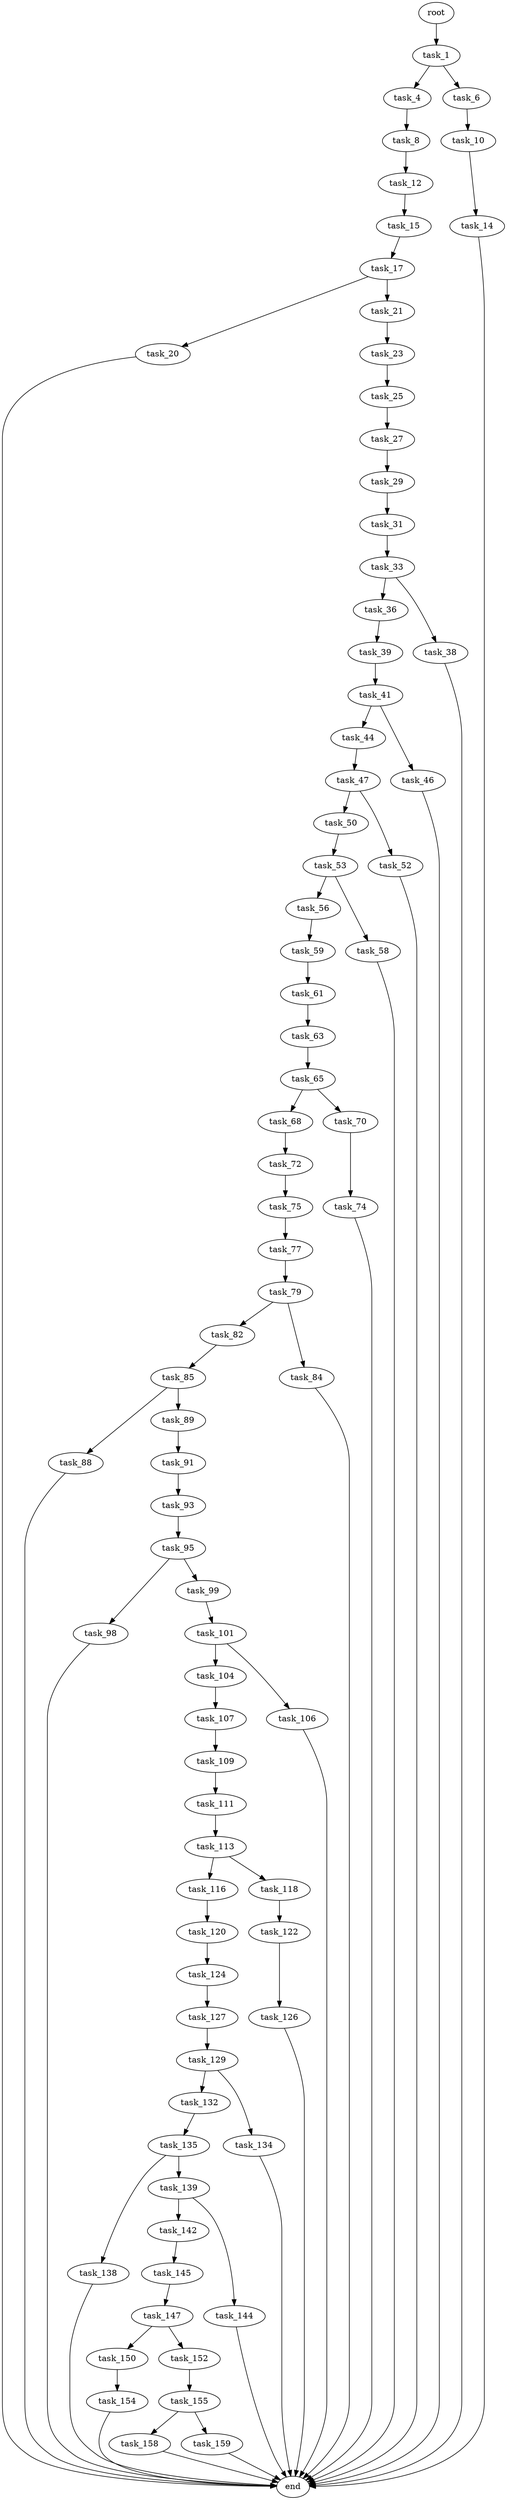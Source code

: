 digraph G {
  root [size="0.000000"];
  task_1 [size="118491117300.000000"];
  task_4 [size="134217728000.000000"];
  task_6 [size="22209357387.000000"];
  task_8 [size="192985261213.000000"];
  task_10 [size="15632463750.000000"];
  task_12 [size="134217728000.000000"];
  task_14 [size="368293445632.000000"];
  task_15 [size="11548434818.000000"];
  end [size="0.000000"];
  task_17 [size="182653130796.000000"];
  task_20 [size="505420490952.000000"];
  task_21 [size="103828530096.000000"];
  task_23 [size="177551606340.000000"];
  task_25 [size="134217728000.000000"];
  task_27 [size="12981507465.000000"];
  task_29 [size="264814368739.000000"];
  task_31 [size="73364734453.000000"];
  task_33 [size="1073741824000.000000"];
  task_36 [size="188093589164.000000"];
  task_38 [size="231928233984.000000"];
  task_39 [size="2728356441.000000"];
  task_41 [size="1816856570.000000"];
  task_44 [size="1029183437450.000000"];
  task_46 [size="46244038558.000000"];
  task_47 [size="68719476736.000000"];
  task_50 [size="270440365368.000000"];
  task_52 [size="6563683691.000000"];
  task_53 [size="2730474346.000000"];
  task_56 [size="782757789696.000000"];
  task_58 [size="549755813888.000000"];
  task_59 [size="368293445632.000000"];
  task_61 [size="47123252084.000000"];
  task_63 [size="8589934592.000000"];
  task_65 [size="363044676542.000000"];
  task_68 [size="2750319300.000000"];
  task_70 [size="236409002167.000000"];
  task_72 [size="782757789696.000000"];
  task_74 [size="51121528681.000000"];
  task_75 [size="8589934592.000000"];
  task_77 [size="1187642269.000000"];
  task_79 [size="824014140872.000000"];
  task_82 [size="871622205376.000000"];
  task_84 [size="23084049398.000000"];
  task_85 [size="462319213276.000000"];
  task_88 [size="782757789696.000000"];
  task_89 [size="43958787353.000000"];
  task_91 [size="7760400224.000000"];
  task_93 [size="44132482419.000000"];
  task_95 [size="282022757294.000000"];
  task_98 [size="549755813888.000000"];
  task_99 [size="509100364538.000000"];
  task_101 [size="969234061641.000000"];
  task_104 [size="139944061596.000000"];
  task_106 [size="231928233984.000000"];
  task_107 [size="1009704660406.000000"];
  task_109 [size="153032523095.000000"];
  task_111 [size="85309248776.000000"];
  task_113 [size="332307675804.000000"];
  task_116 [size="296147858535.000000"];
  task_118 [size="368293445632.000000"];
  task_120 [size="134217728000.000000"];
  task_122 [size="68719476736.000000"];
  task_124 [size="847662093544.000000"];
  task_126 [size="231928233984.000000"];
  task_127 [size="395646943452.000000"];
  task_129 [size="3959192312.000000"];
  task_132 [size="1073741824000.000000"];
  task_134 [size="8589934592.000000"];
  task_135 [size="4412953049.000000"];
  task_138 [size="2254671845.000000"];
  task_139 [size="978789486.000000"];
  task_142 [size="157612776156.000000"];
  task_144 [size="178813835028.000000"];
  task_145 [size="31220327300.000000"];
  task_147 [size="39505937226.000000"];
  task_150 [size="185756354483.000000"];
  task_152 [size="64113177934.000000"];
  task_154 [size="134217728000.000000"];
  task_155 [size="1073741824000.000000"];
  task_158 [size="928906019225.000000"];
  task_159 [size="68719476736.000000"];

  root -> task_1 [size="1.000000"];
  task_1 -> task_4 [size="134217728.000000"];
  task_1 -> task_6 [size="134217728.000000"];
  task_4 -> task_8 [size="209715200.000000"];
  task_6 -> task_10 [size="33554432.000000"];
  task_8 -> task_12 [size="209715200.000000"];
  task_10 -> task_14 [size="838860800.000000"];
  task_12 -> task_15 [size="209715200.000000"];
  task_14 -> end [size="1.000000"];
  task_15 -> task_17 [size="209715200.000000"];
  task_17 -> task_20 [size="134217728.000000"];
  task_17 -> task_21 [size="134217728.000000"];
  task_20 -> end [size="1.000000"];
  task_21 -> task_23 [size="411041792.000000"];
  task_23 -> task_25 [size="134217728.000000"];
  task_25 -> task_27 [size="209715200.000000"];
  task_27 -> task_29 [size="411041792.000000"];
  task_29 -> task_31 [size="411041792.000000"];
  task_31 -> task_33 [size="75497472.000000"];
  task_33 -> task_36 [size="838860800.000000"];
  task_33 -> task_38 [size="838860800.000000"];
  task_36 -> task_39 [size="301989888.000000"];
  task_38 -> end [size="1.000000"];
  task_39 -> task_41 [size="75497472.000000"];
  task_41 -> task_44 [size="33554432.000000"];
  task_41 -> task_46 [size="33554432.000000"];
  task_44 -> task_47 [size="838860800.000000"];
  task_46 -> end [size="1.000000"];
  task_47 -> task_50 [size="134217728.000000"];
  task_47 -> task_52 [size="134217728.000000"];
  task_50 -> task_53 [size="209715200.000000"];
  task_52 -> end [size="1.000000"];
  task_53 -> task_56 [size="75497472.000000"];
  task_53 -> task_58 [size="75497472.000000"];
  task_56 -> task_59 [size="679477248.000000"];
  task_58 -> end [size="1.000000"];
  task_59 -> task_61 [size="411041792.000000"];
  task_61 -> task_63 [size="75497472.000000"];
  task_63 -> task_65 [size="33554432.000000"];
  task_65 -> task_68 [size="301989888.000000"];
  task_65 -> task_70 [size="301989888.000000"];
  task_68 -> task_72 [size="301989888.000000"];
  task_70 -> task_74 [size="209715200.000000"];
  task_72 -> task_75 [size="679477248.000000"];
  task_74 -> end [size="1.000000"];
  task_75 -> task_77 [size="33554432.000000"];
  task_77 -> task_79 [size="33554432.000000"];
  task_79 -> task_82 [size="536870912.000000"];
  task_79 -> task_84 [size="536870912.000000"];
  task_82 -> task_85 [size="536870912.000000"];
  task_84 -> end [size="1.000000"];
  task_85 -> task_88 [size="411041792.000000"];
  task_85 -> task_89 [size="411041792.000000"];
  task_88 -> end [size="1.000000"];
  task_89 -> task_91 [size="75497472.000000"];
  task_91 -> task_93 [size="411041792.000000"];
  task_93 -> task_95 [size="33554432.000000"];
  task_95 -> task_98 [size="411041792.000000"];
  task_95 -> task_99 [size="411041792.000000"];
  task_98 -> end [size="1.000000"];
  task_99 -> task_101 [size="411041792.000000"];
  task_101 -> task_104 [size="679477248.000000"];
  task_101 -> task_106 [size="679477248.000000"];
  task_104 -> task_107 [size="134217728.000000"];
  task_106 -> end [size="1.000000"];
  task_107 -> task_109 [size="679477248.000000"];
  task_109 -> task_111 [size="209715200.000000"];
  task_111 -> task_113 [size="75497472.000000"];
  task_113 -> task_116 [size="536870912.000000"];
  task_113 -> task_118 [size="536870912.000000"];
  task_116 -> task_120 [size="411041792.000000"];
  task_118 -> task_122 [size="411041792.000000"];
  task_120 -> task_124 [size="209715200.000000"];
  task_122 -> task_126 [size="134217728.000000"];
  task_124 -> task_127 [size="679477248.000000"];
  task_126 -> end [size="1.000000"];
  task_127 -> task_129 [size="679477248.000000"];
  task_129 -> task_132 [size="411041792.000000"];
  task_129 -> task_134 [size="411041792.000000"];
  task_132 -> task_135 [size="838860800.000000"];
  task_134 -> end [size="1.000000"];
  task_135 -> task_138 [size="134217728.000000"];
  task_135 -> task_139 [size="134217728.000000"];
  task_138 -> end [size="1.000000"];
  task_139 -> task_142 [size="33554432.000000"];
  task_139 -> task_144 [size="33554432.000000"];
  task_142 -> task_145 [size="134217728.000000"];
  task_144 -> end [size="1.000000"];
  task_145 -> task_147 [size="838860800.000000"];
  task_147 -> task_150 [size="33554432.000000"];
  task_147 -> task_152 [size="33554432.000000"];
  task_150 -> task_154 [size="679477248.000000"];
  task_152 -> task_155 [size="75497472.000000"];
  task_154 -> end [size="1.000000"];
  task_155 -> task_158 [size="838860800.000000"];
  task_155 -> task_159 [size="838860800.000000"];
  task_158 -> end [size="1.000000"];
  task_159 -> end [size="1.000000"];
}
